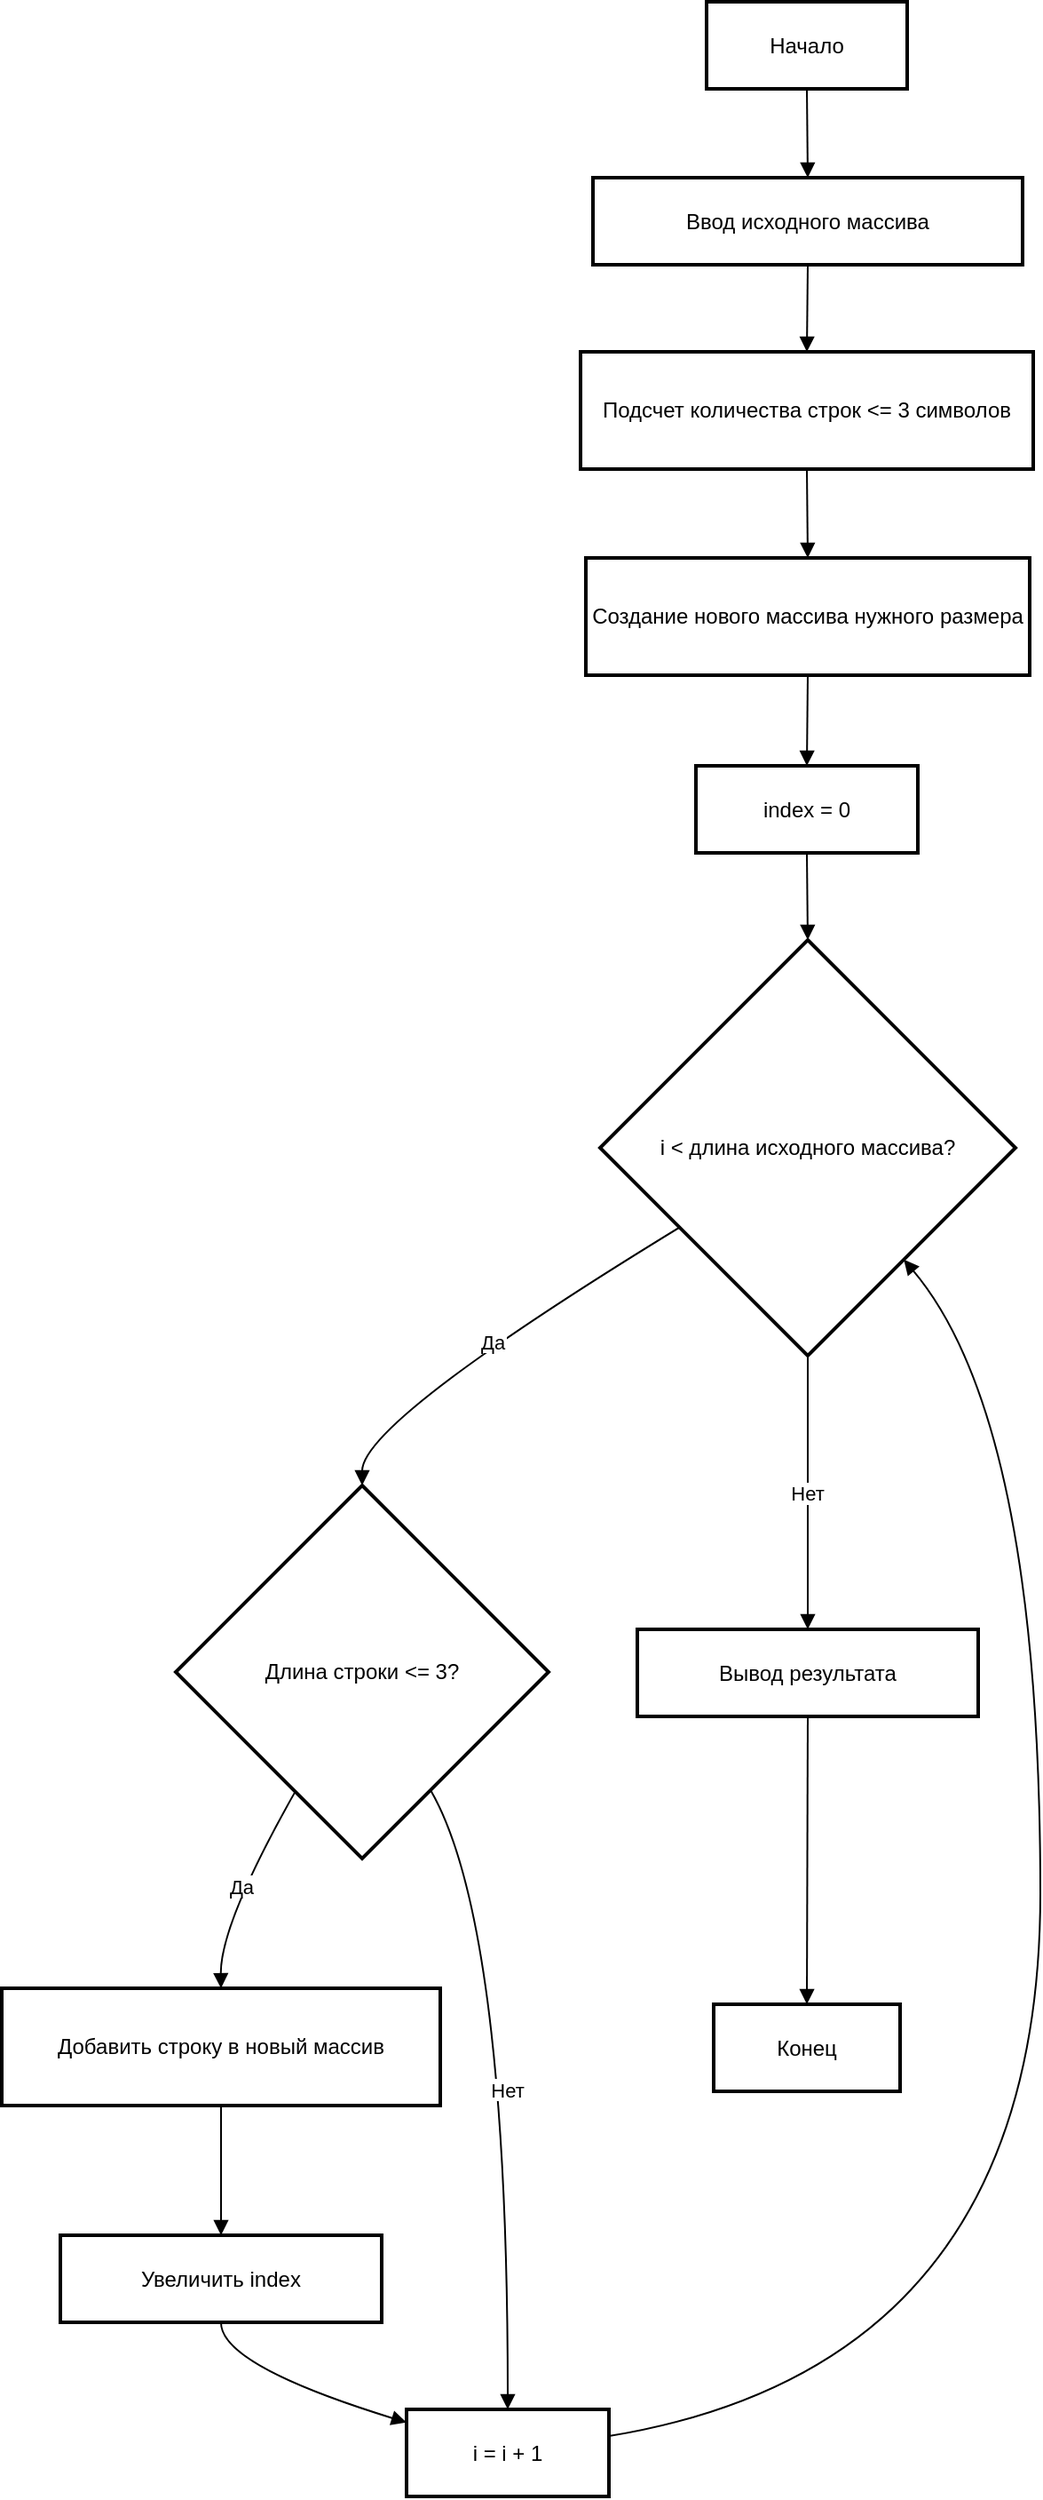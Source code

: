 <mxfile version="24.8.4">
  <diagram name="Страница — 1" id="e7fJ2shFmQX2dBB-bGC9">
    <mxGraphModel dx="954" dy="647" grid="1" gridSize="10" guides="1" tooltips="1" connect="1" arrows="1" fold="1" page="1" pageScale="1" pageWidth="827" pageHeight="1169" math="0" shadow="0">
      <root>
        <mxCell id="0" />
        <mxCell id="1" parent="0" />
        <mxCell id="8dCnvovAaVPZx9O_9DuC-1" value="Начало" style="whiteSpace=wrap;strokeWidth=2;" vertex="1" parent="1">
          <mxGeometry x="417" y="20" width="113" height="49" as="geometry" />
        </mxCell>
        <mxCell id="8dCnvovAaVPZx9O_9DuC-2" value="Ввод исходного массива" style="whiteSpace=wrap;strokeWidth=2;" vertex="1" parent="1">
          <mxGeometry x="353" y="119" width="242" height="49" as="geometry" />
        </mxCell>
        <mxCell id="8dCnvovAaVPZx9O_9DuC-3" value="Подсчет количества строк &lt;= 3 символов" style="whiteSpace=wrap;strokeWidth=2;" vertex="1" parent="1">
          <mxGeometry x="346" y="217" width="255" height="66" as="geometry" />
        </mxCell>
        <mxCell id="8dCnvovAaVPZx9O_9DuC-4" value="Создание нового массива нужного размера" style="whiteSpace=wrap;strokeWidth=2;" vertex="1" parent="1">
          <mxGeometry x="349" y="333" width="250" height="66" as="geometry" />
        </mxCell>
        <mxCell id="8dCnvovAaVPZx9O_9DuC-5" value="index = 0" style="whiteSpace=wrap;strokeWidth=2;" vertex="1" parent="1">
          <mxGeometry x="411" y="450" width="125" height="49" as="geometry" />
        </mxCell>
        <mxCell id="8dCnvovAaVPZx9O_9DuC-6" value="i &lt; длина исходного массива?" style="rhombus;strokeWidth=2;whiteSpace=wrap;" vertex="1" parent="1">
          <mxGeometry x="357" y="548" width="234" height="234" as="geometry" />
        </mxCell>
        <mxCell id="8dCnvovAaVPZx9O_9DuC-7" value="Длина строки &lt;= 3?" style="rhombus;strokeWidth=2;whiteSpace=wrap;" vertex="1" parent="1">
          <mxGeometry x="118" y="855" width="210" height="210" as="geometry" />
        </mxCell>
        <mxCell id="8dCnvovAaVPZx9O_9DuC-8" value="Добавить строку в новый массив" style="whiteSpace=wrap;strokeWidth=2;" vertex="1" parent="1">
          <mxGeometry x="20" y="1138" width="247" height="66" as="geometry" />
        </mxCell>
        <mxCell id="8dCnvovAaVPZx9O_9DuC-9" value="Увеличить index" style="whiteSpace=wrap;strokeWidth=2;" vertex="1" parent="1">
          <mxGeometry x="53" y="1277" width="181" height="49" as="geometry" />
        </mxCell>
        <mxCell id="8dCnvovAaVPZx9O_9DuC-10" value="i = i + 1" style="whiteSpace=wrap;strokeWidth=2;" vertex="1" parent="1">
          <mxGeometry x="248" y="1375" width="114" height="49" as="geometry" />
        </mxCell>
        <mxCell id="8dCnvovAaVPZx9O_9DuC-11" value="Вывод результата" style="whiteSpace=wrap;strokeWidth=2;" vertex="1" parent="1">
          <mxGeometry x="378" y="936" width="192" height="49" as="geometry" />
        </mxCell>
        <mxCell id="8dCnvovAaVPZx9O_9DuC-12" value="Конец" style="whiteSpace=wrap;strokeWidth=2;" vertex="1" parent="1">
          <mxGeometry x="421" y="1147" width="105" height="49" as="geometry" />
        </mxCell>
        <mxCell id="8dCnvovAaVPZx9O_9DuC-13" value="" style="curved=1;startArrow=none;endArrow=block;exitX=0.5;exitY=0.99;entryX=0.5;entryY=-0.01;rounded=0;" edge="1" parent="1" source="8dCnvovAaVPZx9O_9DuC-1" target="8dCnvovAaVPZx9O_9DuC-2">
          <mxGeometry relative="1" as="geometry">
            <Array as="points" />
          </mxGeometry>
        </mxCell>
        <mxCell id="8dCnvovAaVPZx9O_9DuC-14" value="" style="curved=1;startArrow=none;endArrow=block;exitX=0.5;exitY=0.98;entryX=0.5;entryY=0;rounded=0;" edge="1" parent="1" source="8dCnvovAaVPZx9O_9DuC-2" target="8dCnvovAaVPZx9O_9DuC-3">
          <mxGeometry relative="1" as="geometry">
            <Array as="points" />
          </mxGeometry>
        </mxCell>
        <mxCell id="8dCnvovAaVPZx9O_9DuC-15" value="" style="curved=1;startArrow=none;endArrow=block;exitX=0.5;exitY=1.01;entryX=0.5;entryY=0.01;rounded=0;" edge="1" parent="1" source="8dCnvovAaVPZx9O_9DuC-3" target="8dCnvovAaVPZx9O_9DuC-4">
          <mxGeometry relative="1" as="geometry">
            <Array as="points" />
          </mxGeometry>
        </mxCell>
        <mxCell id="8dCnvovAaVPZx9O_9DuC-16" value="" style="curved=1;startArrow=none;endArrow=block;exitX=0.5;exitY=1.01;entryX=0.5;entryY=-0.01;rounded=0;" edge="1" parent="1" source="8dCnvovAaVPZx9O_9DuC-4" target="8dCnvovAaVPZx9O_9DuC-5">
          <mxGeometry relative="1" as="geometry">
            <Array as="points" />
          </mxGeometry>
        </mxCell>
        <mxCell id="8dCnvovAaVPZx9O_9DuC-17" value="" style="curved=1;startArrow=none;endArrow=block;exitX=0.5;exitY=0.98;entryX=0.5;entryY=0;rounded=0;" edge="1" parent="1" source="8dCnvovAaVPZx9O_9DuC-5" target="8dCnvovAaVPZx9O_9DuC-6">
          <mxGeometry relative="1" as="geometry">
            <Array as="points" />
          </mxGeometry>
        </mxCell>
        <mxCell id="8dCnvovAaVPZx9O_9DuC-18" value="Да" style="curved=1;startArrow=none;endArrow=block;exitX=0;exitY=0.81;entryX=0.5;entryY=0;rounded=0;" edge="1" parent="1" source="8dCnvovAaVPZx9O_9DuC-6" target="8dCnvovAaVPZx9O_9DuC-7">
          <mxGeometry relative="1" as="geometry">
            <Array as="points">
              <mxPoint x="223" y="819" />
            </Array>
          </mxGeometry>
        </mxCell>
        <mxCell id="8dCnvovAaVPZx9O_9DuC-19" value="Да" style="curved=1;startArrow=none;endArrow=block;exitX=0.22;exitY=1;entryX=0.5;entryY=0;rounded=0;" edge="1" parent="1" source="8dCnvovAaVPZx9O_9DuC-7" target="8dCnvovAaVPZx9O_9DuC-8">
          <mxGeometry relative="1" as="geometry">
            <Array as="points">
              <mxPoint x="143" y="1102" />
            </Array>
          </mxGeometry>
        </mxCell>
        <mxCell id="8dCnvovAaVPZx9O_9DuC-20" value="" style="curved=1;startArrow=none;endArrow=block;exitX=0.5;exitY=1;entryX=0.5;entryY=-0.01;rounded=0;" edge="1" parent="1" source="8dCnvovAaVPZx9O_9DuC-8" target="8dCnvovAaVPZx9O_9DuC-9">
          <mxGeometry relative="1" as="geometry">
            <Array as="points" />
          </mxGeometry>
        </mxCell>
        <mxCell id="8dCnvovAaVPZx9O_9DuC-21" value="Нет" style="curved=1;startArrow=none;endArrow=block;exitX=0.79;exitY=1;entryX=0.5;entryY=0.01;rounded=0;" edge="1" parent="1" source="8dCnvovAaVPZx9O_9DuC-7" target="8dCnvovAaVPZx9O_9DuC-10">
          <mxGeometry relative="1" as="geometry">
            <Array as="points">
              <mxPoint x="305" y="1102" />
            </Array>
          </mxGeometry>
        </mxCell>
        <mxCell id="8dCnvovAaVPZx9O_9DuC-22" value="" style="curved=1;startArrow=none;endArrow=block;exitX=0.5;exitY=0.99;entryX=0;entryY=0.15;rounded=0;" edge="1" parent="1" source="8dCnvovAaVPZx9O_9DuC-9" target="8dCnvovAaVPZx9O_9DuC-10">
          <mxGeometry relative="1" as="geometry">
            <Array as="points">
              <mxPoint x="143" y="1350" />
            </Array>
          </mxGeometry>
        </mxCell>
        <mxCell id="8dCnvovAaVPZx9O_9DuC-23" value="" style="curved=1;startArrow=none;endArrow=block;exitX=0.99;exitY=0.31;entryX=0.93;entryY=1;rounded=0;" edge="1" parent="1" source="8dCnvovAaVPZx9O_9DuC-10" target="8dCnvovAaVPZx9O_9DuC-6">
          <mxGeometry relative="1" as="geometry">
            <Array as="points">
              <mxPoint x="605" y="1350" />
              <mxPoint x="605" y="819" />
            </Array>
          </mxGeometry>
        </mxCell>
        <mxCell id="8dCnvovAaVPZx9O_9DuC-24" value="Нет" style="curved=1;startArrow=none;endArrow=block;exitX=0.5;exitY=1;entryX=0.5;entryY=0;rounded=0;" edge="1" parent="1" source="8dCnvovAaVPZx9O_9DuC-6" target="8dCnvovAaVPZx9O_9DuC-11">
          <mxGeometry relative="1" as="geometry">
            <Array as="points" />
          </mxGeometry>
        </mxCell>
        <mxCell id="8dCnvovAaVPZx9O_9DuC-25" value="" style="curved=1;startArrow=none;endArrow=block;exitX=0.5;exitY=0.99;entryX=0.5;entryY=-0.01;rounded=0;" edge="1" parent="1" source="8dCnvovAaVPZx9O_9DuC-11" target="8dCnvovAaVPZx9O_9DuC-12">
          <mxGeometry relative="1" as="geometry">
            <Array as="points" />
          </mxGeometry>
        </mxCell>
      </root>
    </mxGraphModel>
  </diagram>
</mxfile>
